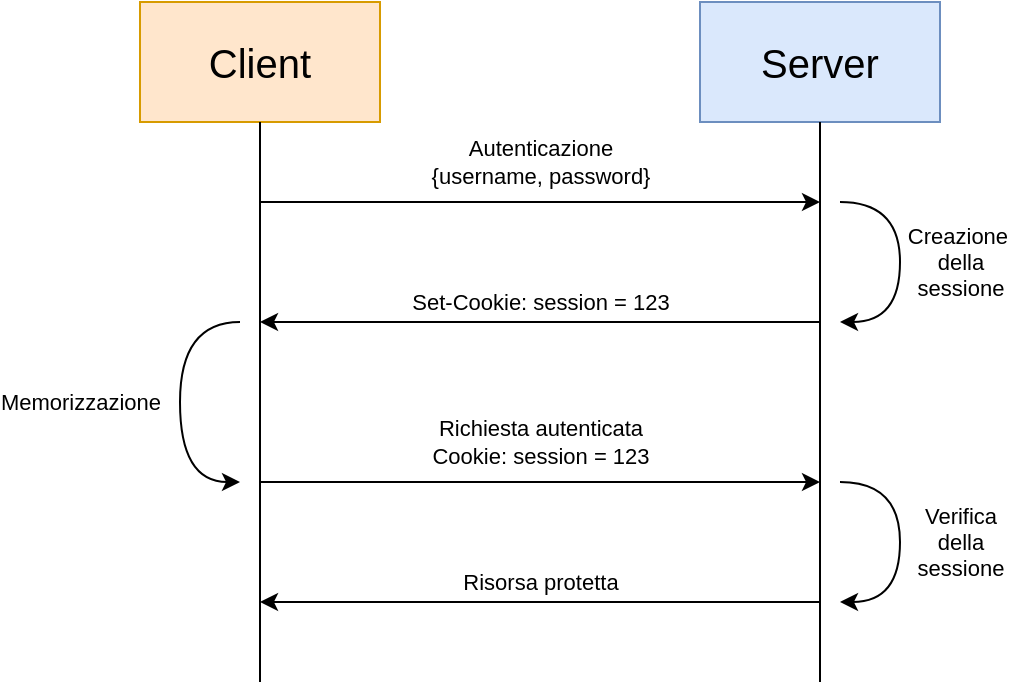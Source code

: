 <mxfile version="21.2.8" type="device">
  <diagram name="Page-1" id="A_R1ksriTNdyYSGnAM3n">
    <mxGraphModel dx="821" dy="530" grid="1" gridSize="10" guides="1" tooltips="1" connect="1" arrows="1" fold="1" page="1" pageScale="1" pageWidth="1169" pageHeight="827" math="0" shadow="0">
      <root>
        <mxCell id="0" />
        <mxCell id="1" parent="0" />
        <mxCell id="1vNkuXaYnxZmw4keYtQA-1" value="&lt;font style=&quot;font-size: 20px;&quot;&gt;Client&lt;/font&gt;" style="rounded=0;whiteSpace=wrap;html=1;fillColor=#ffe6cc;strokeColor=#d79b00;" parent="1" vertex="1">
          <mxGeometry x="240" y="80" width="120" height="60" as="geometry" />
        </mxCell>
        <mxCell id="1vNkuXaYnxZmw4keYtQA-2" value="&lt;font style=&quot;font-size: 20px;&quot;&gt;Server&lt;/font&gt;" style="rounded=0;whiteSpace=wrap;html=1;fillColor=#dae8fc;strokeColor=#6c8ebf;" parent="1" vertex="1">
          <mxGeometry x="520" y="80" width="120" height="60" as="geometry" />
        </mxCell>
        <mxCell id="1vNkuXaYnxZmw4keYtQA-3" value="" style="endArrow=none;html=1;rounded=0;entryX=0.5;entryY=1;entryDx=0;entryDy=0;" parent="1" target="1vNkuXaYnxZmw4keYtQA-1" edge="1">
          <mxGeometry width="50" height="50" relative="1" as="geometry">
            <mxPoint x="300" y="420" as="sourcePoint" />
            <mxPoint x="540" y="290" as="targetPoint" />
          </mxGeometry>
        </mxCell>
        <mxCell id="1vNkuXaYnxZmw4keYtQA-4" value="" style="endArrow=none;html=1;rounded=0;entryX=0.5;entryY=1;entryDx=0;entryDy=0;" parent="1" target="1vNkuXaYnxZmw4keYtQA-2" edge="1">
          <mxGeometry width="50" height="50" relative="1" as="geometry">
            <mxPoint x="580" y="420" as="sourcePoint" />
            <mxPoint x="590" y="160" as="targetPoint" />
          </mxGeometry>
        </mxCell>
        <mxCell id="1vNkuXaYnxZmw4keYtQA-5" value="" style="endArrow=classic;html=1;rounded=0;" parent="1" edge="1">
          <mxGeometry relative="1" as="geometry">
            <mxPoint x="300" y="180" as="sourcePoint" />
            <mxPoint x="580" y="180" as="targetPoint" />
          </mxGeometry>
        </mxCell>
        <mxCell id="1vNkuXaYnxZmw4keYtQA-6" value="Autenticazione&lt;br&gt;{username, password}&lt;br&gt;" style="edgeLabel;resizable=0;html=1;align=center;verticalAlign=middle;" parent="1vNkuXaYnxZmw4keYtQA-5" connectable="0" vertex="1">
          <mxGeometry relative="1" as="geometry">
            <mxPoint y="-20" as="offset" />
          </mxGeometry>
        </mxCell>
        <mxCell id="1vNkuXaYnxZmw4keYtQA-11" value="" style="curved=1;endArrow=classic;html=1;rounded=0;" parent="1" edge="1">
          <mxGeometry width="50" height="50" relative="1" as="geometry">
            <mxPoint x="590" y="180" as="sourcePoint" />
            <mxPoint x="590" y="240" as="targetPoint" />
            <Array as="points">
              <mxPoint x="620" y="180" />
              <mxPoint x="620" y="240" />
            </Array>
          </mxGeometry>
        </mxCell>
        <mxCell id="1vNkuXaYnxZmw4keYtQA-12" value="Creazione&amp;nbsp;&lt;br&gt;della&lt;br&gt;sessione" style="edgeLabel;html=1;align=center;verticalAlign=middle;resizable=0;points=[];" parent="1vNkuXaYnxZmw4keYtQA-11" vertex="1" connectable="0">
          <mxGeometry x="-0.219" y="-2" relative="1" as="geometry">
            <mxPoint x="32" y="13" as="offset" />
          </mxGeometry>
        </mxCell>
        <mxCell id="1vNkuXaYnxZmw4keYtQA-14" value="" style="endArrow=classic;html=1;rounded=0;" parent="1" edge="1">
          <mxGeometry relative="1" as="geometry">
            <mxPoint x="580" y="240" as="sourcePoint" />
            <mxPoint x="300" y="240" as="targetPoint" />
          </mxGeometry>
        </mxCell>
        <mxCell id="1vNkuXaYnxZmw4keYtQA-15" value="Set-Cookie: session = 123" style="edgeLabel;resizable=0;html=1;align=center;verticalAlign=middle;" parent="1vNkuXaYnxZmw4keYtQA-14" connectable="0" vertex="1">
          <mxGeometry relative="1" as="geometry">
            <mxPoint y="-10" as="offset" />
          </mxGeometry>
        </mxCell>
        <mxCell id="1vNkuXaYnxZmw4keYtQA-16" value="" style="endArrow=classic;html=1;rounded=0;" parent="1" edge="1">
          <mxGeometry relative="1" as="geometry">
            <mxPoint x="300" y="320" as="sourcePoint" />
            <mxPoint x="580" y="320" as="targetPoint" />
          </mxGeometry>
        </mxCell>
        <mxCell id="1vNkuXaYnxZmw4keYtQA-17" value="Richiesta autenticata&lt;br&gt;Cookie: session = 123" style="edgeLabel;resizable=0;html=1;align=center;verticalAlign=middle;" parent="1vNkuXaYnxZmw4keYtQA-16" connectable="0" vertex="1">
          <mxGeometry relative="1" as="geometry">
            <mxPoint y="-20" as="offset" />
          </mxGeometry>
        </mxCell>
        <mxCell id="1vNkuXaYnxZmw4keYtQA-18" value="" style="endArrow=classic;html=1;rounded=0;" parent="1" edge="1">
          <mxGeometry relative="1" as="geometry">
            <mxPoint x="580" y="380" as="sourcePoint" />
            <mxPoint x="300" y="380" as="targetPoint" />
          </mxGeometry>
        </mxCell>
        <mxCell id="1vNkuXaYnxZmw4keYtQA-19" value="Risorsa protetta" style="edgeLabel;resizable=0;html=1;align=center;verticalAlign=middle;" parent="1vNkuXaYnxZmw4keYtQA-18" connectable="0" vertex="1">
          <mxGeometry relative="1" as="geometry">
            <mxPoint y="-10" as="offset" />
          </mxGeometry>
        </mxCell>
        <mxCell id="1vNkuXaYnxZmw4keYtQA-20" value="" style="curved=1;endArrow=classic;html=1;rounded=0;" parent="1" edge="1">
          <mxGeometry width="50" height="50" relative="1" as="geometry">
            <mxPoint x="590" y="320" as="sourcePoint" />
            <mxPoint x="590" y="380" as="targetPoint" />
            <Array as="points">
              <mxPoint x="620" y="320" />
              <mxPoint x="620" y="380" />
            </Array>
          </mxGeometry>
        </mxCell>
        <mxCell id="1vNkuXaYnxZmw4keYtQA-21" value="Verifica&lt;br&gt;della&lt;br&gt;sessione" style="edgeLabel;html=1;align=center;verticalAlign=middle;resizable=0;points=[];" parent="1vNkuXaYnxZmw4keYtQA-20" vertex="1" connectable="0">
          <mxGeometry x="-0.219" y="-2" relative="1" as="geometry">
            <mxPoint x="32" y="13" as="offset" />
          </mxGeometry>
        </mxCell>
        <mxCell id="1vNkuXaYnxZmw4keYtQA-22" value="" style="curved=1;endArrow=classic;html=1;rounded=0;" parent="1" edge="1">
          <mxGeometry width="50" height="50" relative="1" as="geometry">
            <mxPoint x="290" y="240" as="sourcePoint" />
            <mxPoint x="290" y="320" as="targetPoint" />
            <Array as="points">
              <mxPoint x="260" y="240" />
              <mxPoint x="260" y="320" />
            </Array>
          </mxGeometry>
        </mxCell>
        <mxCell id="1vNkuXaYnxZmw4keYtQA-23" value="Memorizzazione" style="edgeLabel;html=1;align=center;verticalAlign=middle;resizable=0;points=[];" parent="1vNkuXaYnxZmw4keYtQA-22" vertex="1" connectable="0">
          <mxGeometry x="0.017" relative="1" as="geometry">
            <mxPoint x="-50" y="-1" as="offset" />
          </mxGeometry>
        </mxCell>
      </root>
    </mxGraphModel>
  </diagram>
</mxfile>
